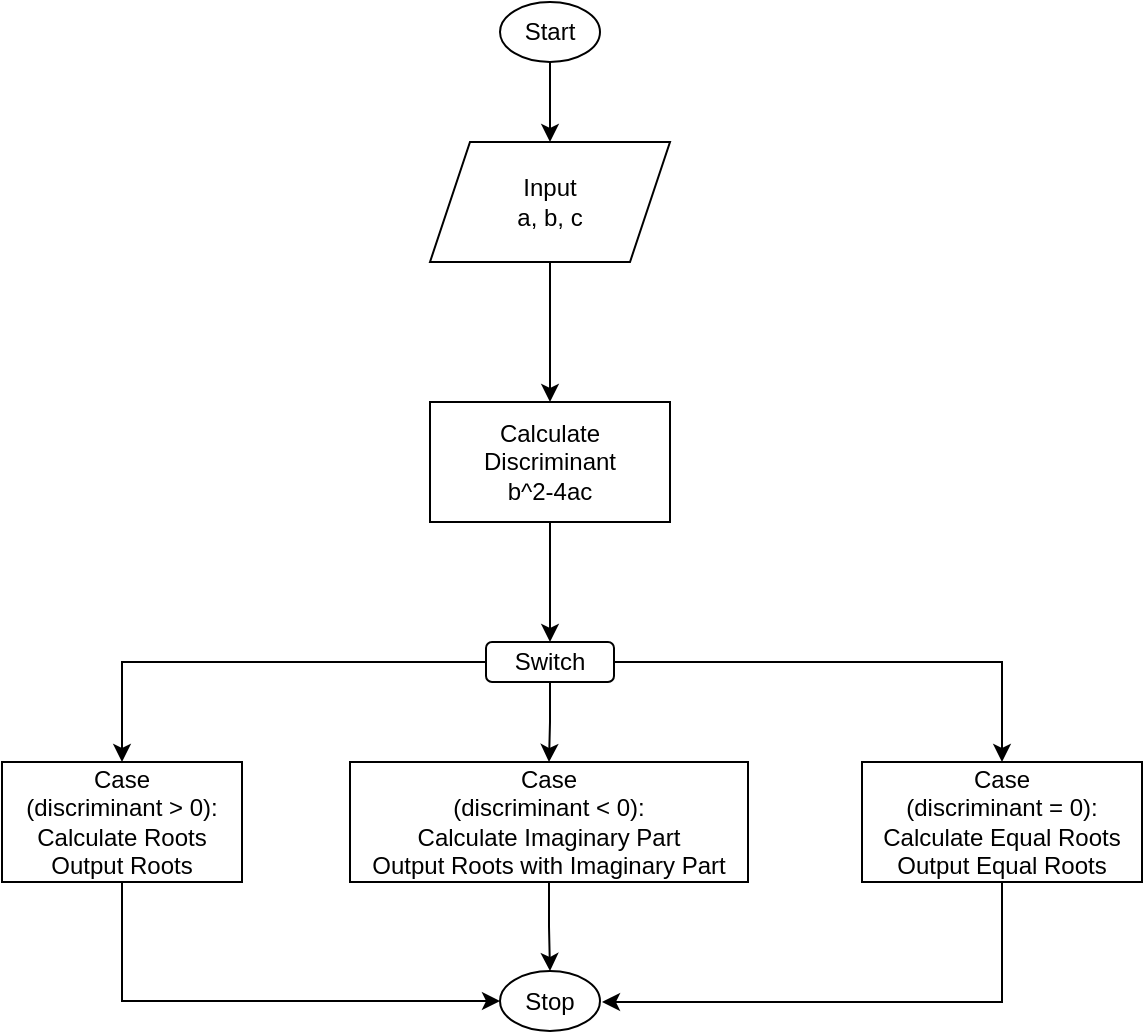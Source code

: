 <mxfile version="22.0.1" type="device">
  <diagram name="Page-1" id="b1feF3FSTfekxyTbRze7">
    <mxGraphModel dx="942" dy="632" grid="1" gridSize="10" guides="1" tooltips="1" connect="1" arrows="1" fold="1" page="1" pageScale="1" pageWidth="827" pageHeight="1169" math="0" shadow="0">
      <root>
        <mxCell id="0" />
        <mxCell id="1" parent="0" />
        <mxCell id="jiKucUAbc5v38bXVSfDP-13" style="edgeStyle=orthogonalEdgeStyle;rounded=0;orthogonalLoop=1;jettySize=auto;html=1;entryX=0.5;entryY=0;entryDx=0;entryDy=0;" edge="1" parent="1" source="jiKucUAbc5v38bXVSfDP-1" target="jiKucUAbc5v38bXVSfDP-2">
          <mxGeometry relative="1" as="geometry" />
        </mxCell>
        <mxCell id="jiKucUAbc5v38bXVSfDP-1" value="Start" style="ellipse;whiteSpace=wrap;html=1;" vertex="1" parent="1">
          <mxGeometry x="389" y="70" width="50" height="30" as="geometry" />
        </mxCell>
        <mxCell id="jiKucUAbc5v38bXVSfDP-12" style="edgeStyle=orthogonalEdgeStyle;rounded=0;orthogonalLoop=1;jettySize=auto;html=1;entryX=0.5;entryY=0;entryDx=0;entryDy=0;" edge="1" parent="1" source="jiKucUAbc5v38bXVSfDP-2" target="jiKucUAbc5v38bXVSfDP-3">
          <mxGeometry relative="1" as="geometry" />
        </mxCell>
        <mxCell id="jiKucUAbc5v38bXVSfDP-2" value="Input&lt;br&gt;a, b, c" style="shape=parallelogram;perimeter=parallelogramPerimeter;whiteSpace=wrap;html=1;fixedSize=1;" vertex="1" parent="1">
          <mxGeometry x="354" y="140" width="120" height="60" as="geometry" />
        </mxCell>
        <mxCell id="jiKucUAbc5v38bXVSfDP-11" style="edgeStyle=orthogonalEdgeStyle;rounded=0;orthogonalLoop=1;jettySize=auto;html=1;entryX=0.5;entryY=0;entryDx=0;entryDy=0;" edge="1" parent="1" source="jiKucUAbc5v38bXVSfDP-3" target="jiKucUAbc5v38bXVSfDP-4">
          <mxGeometry relative="1" as="geometry" />
        </mxCell>
        <mxCell id="jiKucUAbc5v38bXVSfDP-3" value="Calculate&lt;br&gt;Discriminant&lt;br&gt;b^2-4ac" style="rounded=0;whiteSpace=wrap;html=1;" vertex="1" parent="1">
          <mxGeometry x="354" y="270" width="120" height="60" as="geometry" />
        </mxCell>
        <mxCell id="jiKucUAbc5v38bXVSfDP-8" style="edgeStyle=orthogonalEdgeStyle;rounded=0;orthogonalLoop=1;jettySize=auto;html=1;entryX=0.5;entryY=0;entryDx=0;entryDy=0;" edge="1" parent="1" source="jiKucUAbc5v38bXVSfDP-4" target="jiKucUAbc5v38bXVSfDP-6">
          <mxGeometry relative="1" as="geometry" />
        </mxCell>
        <mxCell id="jiKucUAbc5v38bXVSfDP-9" style="edgeStyle=orthogonalEdgeStyle;rounded=0;orthogonalLoop=1;jettySize=auto;html=1;" edge="1" parent="1" source="jiKucUAbc5v38bXVSfDP-4" target="jiKucUAbc5v38bXVSfDP-5">
          <mxGeometry relative="1" as="geometry" />
        </mxCell>
        <mxCell id="jiKucUAbc5v38bXVSfDP-10" style="edgeStyle=orthogonalEdgeStyle;rounded=0;orthogonalLoop=1;jettySize=auto;html=1;" edge="1" parent="1" source="jiKucUAbc5v38bXVSfDP-4" target="jiKucUAbc5v38bXVSfDP-7">
          <mxGeometry relative="1" as="geometry" />
        </mxCell>
        <mxCell id="jiKucUAbc5v38bXVSfDP-4" value="Switch" style="rounded=1;whiteSpace=wrap;html=1;" vertex="1" parent="1">
          <mxGeometry x="382" y="390" width="64" height="20" as="geometry" />
        </mxCell>
        <mxCell id="jiKucUAbc5v38bXVSfDP-16" style="edgeStyle=orthogonalEdgeStyle;rounded=0;orthogonalLoop=1;jettySize=auto;html=1;entryX=0;entryY=0.5;entryDx=0;entryDy=0;" edge="1" parent="1" source="jiKucUAbc5v38bXVSfDP-5" target="jiKucUAbc5v38bXVSfDP-14">
          <mxGeometry relative="1" as="geometry">
            <Array as="points">
              <mxPoint x="200" y="570" />
            </Array>
          </mxGeometry>
        </mxCell>
        <mxCell id="jiKucUAbc5v38bXVSfDP-5" value="Case&lt;br&gt;(discriminant &amp;gt; 0):&lt;br&gt;Calculate Roots&lt;br&gt;Output Roots" style="rounded=0;whiteSpace=wrap;html=1;" vertex="1" parent="1">
          <mxGeometry x="140" y="450" width="120" height="60" as="geometry" />
        </mxCell>
        <mxCell id="jiKucUAbc5v38bXVSfDP-15" style="edgeStyle=orthogonalEdgeStyle;rounded=0;orthogonalLoop=1;jettySize=auto;html=1;entryX=0.5;entryY=0;entryDx=0;entryDy=0;" edge="1" parent="1" source="jiKucUAbc5v38bXVSfDP-6" target="jiKucUAbc5v38bXVSfDP-14">
          <mxGeometry relative="1" as="geometry" />
        </mxCell>
        <mxCell id="jiKucUAbc5v38bXVSfDP-6" value="Case&lt;br&gt;(discriminant &amp;lt; 0):&lt;br&gt;Calculate Imaginary Part&lt;br&gt;Output Roots with Imaginary Part" style="rounded=0;whiteSpace=wrap;html=1;" vertex="1" parent="1">
          <mxGeometry x="314" y="450" width="199" height="60" as="geometry" />
        </mxCell>
        <mxCell id="jiKucUAbc5v38bXVSfDP-17" style="edgeStyle=orthogonalEdgeStyle;rounded=0;orthogonalLoop=1;jettySize=auto;html=1;" edge="1" parent="1" source="jiKucUAbc5v38bXVSfDP-7">
          <mxGeometry relative="1" as="geometry">
            <mxPoint x="440" y="570" as="targetPoint" />
            <Array as="points">
              <mxPoint x="640" y="570" />
            </Array>
          </mxGeometry>
        </mxCell>
        <mxCell id="jiKucUAbc5v38bXVSfDP-7" value="Case&lt;br&gt;(discriminant = 0):&lt;br&gt;Calculate Equal Roots&lt;br&gt;Output Equal Roots" style="rounded=0;whiteSpace=wrap;html=1;" vertex="1" parent="1">
          <mxGeometry x="570" y="450" width="140" height="60" as="geometry" />
        </mxCell>
        <mxCell id="jiKucUAbc5v38bXVSfDP-14" value="Stop" style="ellipse;whiteSpace=wrap;html=1;" vertex="1" parent="1">
          <mxGeometry x="389" y="554.5" width="50" height="30" as="geometry" />
        </mxCell>
      </root>
    </mxGraphModel>
  </diagram>
</mxfile>
